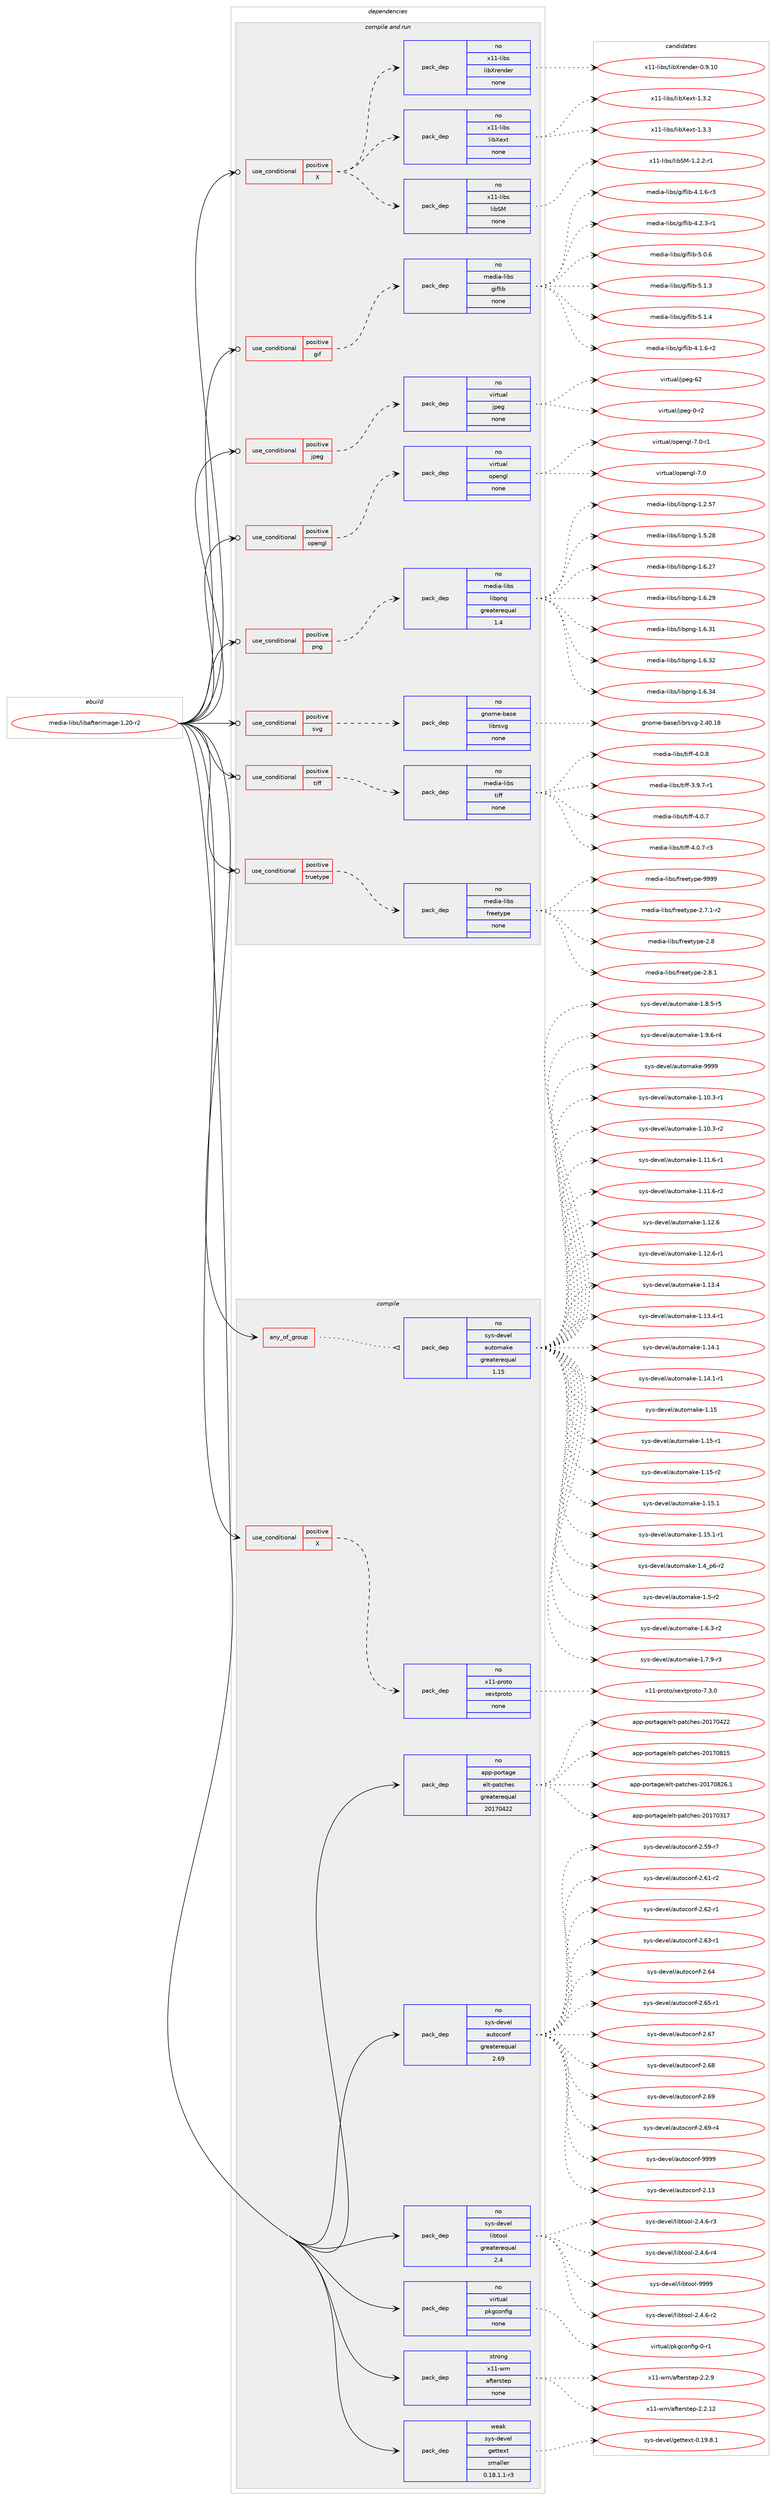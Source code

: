 digraph prolog {

# *************
# Graph options
# *************

newrank=true;
concentrate=true;
compound=true;
graph [rankdir=LR,fontname=Helvetica,fontsize=10,ranksep=1.5];#, ranksep=2.5, nodesep=0.2];
edge  [arrowhead=vee];
node  [fontname=Helvetica,fontsize=10];

# **********
# The ebuild
# **********

subgraph cluster_leftcol {
color=gray;
rank=same;
label=<<i>ebuild</i>>;
id [label="media-libs/libafterimage-1.20-r2", color=red, width=4, href="../media-libs/libafterimage-1.20-r2.svg"];
}

# ****************
# The dependencies
# ****************

subgraph cluster_midcol {
color=gray;
label=<<i>dependencies</i>>;
subgraph cluster_compile {
fillcolor="#eeeeee";
style=filled;
label=<<i>compile</i>>;
subgraph any5458 {
dependency362528 [label=<<TABLE BORDER="0" CELLBORDER="1" CELLSPACING="0" CELLPADDING="4"><TR><TD CELLPADDING="10">any_of_group</TD></TR></TABLE>>, shape=none, color=red];subgraph pack267483 {
dependency362529 [label=<<TABLE BORDER="0" CELLBORDER="1" CELLSPACING="0" CELLPADDING="4" WIDTH="220"><TR><TD ROWSPAN="6" CELLPADDING="30">pack_dep</TD></TR><TR><TD WIDTH="110">no</TD></TR><TR><TD>sys-devel</TD></TR><TR><TD>automake</TD></TR><TR><TD>greaterequal</TD></TR><TR><TD>1.15</TD></TR></TABLE>>, shape=none, color=blue];
}
dependency362528:e -> dependency362529:w [weight=20,style="dotted",arrowhead="oinv"];
}
id:e -> dependency362528:w [weight=20,style="solid",arrowhead="vee"];
subgraph cond89449 {
dependency362530 [label=<<TABLE BORDER="0" CELLBORDER="1" CELLSPACING="0" CELLPADDING="4"><TR><TD ROWSPAN="3" CELLPADDING="10">use_conditional</TD></TR><TR><TD>positive</TD></TR><TR><TD>X</TD></TR></TABLE>>, shape=none, color=red];
subgraph pack267484 {
dependency362531 [label=<<TABLE BORDER="0" CELLBORDER="1" CELLSPACING="0" CELLPADDING="4" WIDTH="220"><TR><TD ROWSPAN="6" CELLPADDING="30">pack_dep</TD></TR><TR><TD WIDTH="110">no</TD></TR><TR><TD>x11-proto</TD></TR><TR><TD>xextproto</TD></TR><TR><TD>none</TD></TR><TR><TD></TD></TR></TABLE>>, shape=none, color=blue];
}
dependency362530:e -> dependency362531:w [weight=20,style="dashed",arrowhead="vee"];
}
id:e -> dependency362530:w [weight=20,style="solid",arrowhead="vee"];
subgraph pack267485 {
dependency362532 [label=<<TABLE BORDER="0" CELLBORDER="1" CELLSPACING="0" CELLPADDING="4" WIDTH="220"><TR><TD ROWSPAN="6" CELLPADDING="30">pack_dep</TD></TR><TR><TD WIDTH="110">no</TD></TR><TR><TD>app-portage</TD></TR><TR><TD>elt-patches</TD></TR><TR><TD>greaterequal</TD></TR><TR><TD>20170422</TD></TR></TABLE>>, shape=none, color=blue];
}
id:e -> dependency362532:w [weight=20,style="solid",arrowhead="vee"];
subgraph pack267486 {
dependency362533 [label=<<TABLE BORDER="0" CELLBORDER="1" CELLSPACING="0" CELLPADDING="4" WIDTH="220"><TR><TD ROWSPAN="6" CELLPADDING="30">pack_dep</TD></TR><TR><TD WIDTH="110">no</TD></TR><TR><TD>sys-devel</TD></TR><TR><TD>autoconf</TD></TR><TR><TD>greaterequal</TD></TR><TR><TD>2.69</TD></TR></TABLE>>, shape=none, color=blue];
}
id:e -> dependency362533:w [weight=20,style="solid",arrowhead="vee"];
subgraph pack267487 {
dependency362534 [label=<<TABLE BORDER="0" CELLBORDER="1" CELLSPACING="0" CELLPADDING="4" WIDTH="220"><TR><TD ROWSPAN="6" CELLPADDING="30">pack_dep</TD></TR><TR><TD WIDTH="110">no</TD></TR><TR><TD>sys-devel</TD></TR><TR><TD>libtool</TD></TR><TR><TD>greaterequal</TD></TR><TR><TD>2.4</TD></TR></TABLE>>, shape=none, color=blue];
}
id:e -> dependency362534:w [weight=20,style="solid",arrowhead="vee"];
subgraph pack267488 {
dependency362535 [label=<<TABLE BORDER="0" CELLBORDER="1" CELLSPACING="0" CELLPADDING="4" WIDTH="220"><TR><TD ROWSPAN="6" CELLPADDING="30">pack_dep</TD></TR><TR><TD WIDTH="110">no</TD></TR><TR><TD>virtual</TD></TR><TR><TD>pkgconfig</TD></TR><TR><TD>none</TD></TR><TR><TD></TD></TR></TABLE>>, shape=none, color=blue];
}
id:e -> dependency362535:w [weight=20,style="solid",arrowhead="vee"];
subgraph pack267489 {
dependency362536 [label=<<TABLE BORDER="0" CELLBORDER="1" CELLSPACING="0" CELLPADDING="4" WIDTH="220"><TR><TD ROWSPAN="6" CELLPADDING="30">pack_dep</TD></TR><TR><TD WIDTH="110">strong</TD></TR><TR><TD>x11-wm</TD></TR><TR><TD>afterstep</TD></TR><TR><TD>none</TD></TR><TR><TD></TD></TR></TABLE>>, shape=none, color=blue];
}
id:e -> dependency362536:w [weight=20,style="solid",arrowhead="vee"];
subgraph pack267490 {
dependency362537 [label=<<TABLE BORDER="0" CELLBORDER="1" CELLSPACING="0" CELLPADDING="4" WIDTH="220"><TR><TD ROWSPAN="6" CELLPADDING="30">pack_dep</TD></TR><TR><TD WIDTH="110">weak</TD></TR><TR><TD>sys-devel</TD></TR><TR><TD>gettext</TD></TR><TR><TD>smaller</TD></TR><TR><TD>0.18.1.1-r3</TD></TR></TABLE>>, shape=none, color=blue];
}
id:e -> dependency362537:w [weight=20,style="solid",arrowhead="vee"];
}
subgraph cluster_compileandrun {
fillcolor="#eeeeee";
style=filled;
label=<<i>compile and run</i>>;
subgraph cond89450 {
dependency362538 [label=<<TABLE BORDER="0" CELLBORDER="1" CELLSPACING="0" CELLPADDING="4"><TR><TD ROWSPAN="3" CELLPADDING="10">use_conditional</TD></TR><TR><TD>positive</TD></TR><TR><TD>X</TD></TR></TABLE>>, shape=none, color=red];
subgraph pack267491 {
dependency362539 [label=<<TABLE BORDER="0" CELLBORDER="1" CELLSPACING="0" CELLPADDING="4" WIDTH="220"><TR><TD ROWSPAN="6" CELLPADDING="30">pack_dep</TD></TR><TR><TD WIDTH="110">no</TD></TR><TR><TD>x11-libs</TD></TR><TR><TD>libSM</TD></TR><TR><TD>none</TD></TR><TR><TD></TD></TR></TABLE>>, shape=none, color=blue];
}
dependency362538:e -> dependency362539:w [weight=20,style="dashed",arrowhead="vee"];
subgraph pack267492 {
dependency362540 [label=<<TABLE BORDER="0" CELLBORDER="1" CELLSPACING="0" CELLPADDING="4" WIDTH="220"><TR><TD ROWSPAN="6" CELLPADDING="30">pack_dep</TD></TR><TR><TD WIDTH="110">no</TD></TR><TR><TD>x11-libs</TD></TR><TR><TD>libXext</TD></TR><TR><TD>none</TD></TR><TR><TD></TD></TR></TABLE>>, shape=none, color=blue];
}
dependency362538:e -> dependency362540:w [weight=20,style="dashed",arrowhead="vee"];
subgraph pack267493 {
dependency362541 [label=<<TABLE BORDER="0" CELLBORDER="1" CELLSPACING="0" CELLPADDING="4" WIDTH="220"><TR><TD ROWSPAN="6" CELLPADDING="30">pack_dep</TD></TR><TR><TD WIDTH="110">no</TD></TR><TR><TD>x11-libs</TD></TR><TR><TD>libXrender</TD></TR><TR><TD>none</TD></TR><TR><TD></TD></TR></TABLE>>, shape=none, color=blue];
}
dependency362538:e -> dependency362541:w [weight=20,style="dashed",arrowhead="vee"];
}
id:e -> dependency362538:w [weight=20,style="solid",arrowhead="odotvee"];
subgraph cond89451 {
dependency362542 [label=<<TABLE BORDER="0" CELLBORDER="1" CELLSPACING="0" CELLPADDING="4"><TR><TD ROWSPAN="3" CELLPADDING="10">use_conditional</TD></TR><TR><TD>positive</TD></TR><TR><TD>gif</TD></TR></TABLE>>, shape=none, color=red];
subgraph pack267494 {
dependency362543 [label=<<TABLE BORDER="0" CELLBORDER="1" CELLSPACING="0" CELLPADDING="4" WIDTH="220"><TR><TD ROWSPAN="6" CELLPADDING="30">pack_dep</TD></TR><TR><TD WIDTH="110">no</TD></TR><TR><TD>media-libs</TD></TR><TR><TD>giflib</TD></TR><TR><TD>none</TD></TR><TR><TD></TD></TR></TABLE>>, shape=none, color=blue];
}
dependency362542:e -> dependency362543:w [weight=20,style="dashed",arrowhead="vee"];
}
id:e -> dependency362542:w [weight=20,style="solid",arrowhead="odotvee"];
subgraph cond89452 {
dependency362544 [label=<<TABLE BORDER="0" CELLBORDER="1" CELLSPACING="0" CELLPADDING="4"><TR><TD ROWSPAN="3" CELLPADDING="10">use_conditional</TD></TR><TR><TD>positive</TD></TR><TR><TD>jpeg</TD></TR></TABLE>>, shape=none, color=red];
subgraph pack267495 {
dependency362545 [label=<<TABLE BORDER="0" CELLBORDER="1" CELLSPACING="0" CELLPADDING="4" WIDTH="220"><TR><TD ROWSPAN="6" CELLPADDING="30">pack_dep</TD></TR><TR><TD WIDTH="110">no</TD></TR><TR><TD>virtual</TD></TR><TR><TD>jpeg</TD></TR><TR><TD>none</TD></TR><TR><TD></TD></TR></TABLE>>, shape=none, color=blue];
}
dependency362544:e -> dependency362545:w [weight=20,style="dashed",arrowhead="vee"];
}
id:e -> dependency362544:w [weight=20,style="solid",arrowhead="odotvee"];
subgraph cond89453 {
dependency362546 [label=<<TABLE BORDER="0" CELLBORDER="1" CELLSPACING="0" CELLPADDING="4"><TR><TD ROWSPAN="3" CELLPADDING="10">use_conditional</TD></TR><TR><TD>positive</TD></TR><TR><TD>opengl</TD></TR></TABLE>>, shape=none, color=red];
subgraph pack267496 {
dependency362547 [label=<<TABLE BORDER="0" CELLBORDER="1" CELLSPACING="0" CELLPADDING="4" WIDTH="220"><TR><TD ROWSPAN="6" CELLPADDING="30">pack_dep</TD></TR><TR><TD WIDTH="110">no</TD></TR><TR><TD>virtual</TD></TR><TR><TD>opengl</TD></TR><TR><TD>none</TD></TR><TR><TD></TD></TR></TABLE>>, shape=none, color=blue];
}
dependency362546:e -> dependency362547:w [weight=20,style="dashed",arrowhead="vee"];
}
id:e -> dependency362546:w [weight=20,style="solid",arrowhead="odotvee"];
subgraph cond89454 {
dependency362548 [label=<<TABLE BORDER="0" CELLBORDER="1" CELLSPACING="0" CELLPADDING="4"><TR><TD ROWSPAN="3" CELLPADDING="10">use_conditional</TD></TR><TR><TD>positive</TD></TR><TR><TD>png</TD></TR></TABLE>>, shape=none, color=red];
subgraph pack267497 {
dependency362549 [label=<<TABLE BORDER="0" CELLBORDER="1" CELLSPACING="0" CELLPADDING="4" WIDTH="220"><TR><TD ROWSPAN="6" CELLPADDING="30">pack_dep</TD></TR><TR><TD WIDTH="110">no</TD></TR><TR><TD>media-libs</TD></TR><TR><TD>libpng</TD></TR><TR><TD>greaterequal</TD></TR><TR><TD>1.4</TD></TR></TABLE>>, shape=none, color=blue];
}
dependency362548:e -> dependency362549:w [weight=20,style="dashed",arrowhead="vee"];
}
id:e -> dependency362548:w [weight=20,style="solid",arrowhead="odotvee"];
subgraph cond89455 {
dependency362550 [label=<<TABLE BORDER="0" CELLBORDER="1" CELLSPACING="0" CELLPADDING="4"><TR><TD ROWSPAN="3" CELLPADDING="10">use_conditional</TD></TR><TR><TD>positive</TD></TR><TR><TD>svg</TD></TR></TABLE>>, shape=none, color=red];
subgraph pack267498 {
dependency362551 [label=<<TABLE BORDER="0" CELLBORDER="1" CELLSPACING="0" CELLPADDING="4" WIDTH="220"><TR><TD ROWSPAN="6" CELLPADDING="30">pack_dep</TD></TR><TR><TD WIDTH="110">no</TD></TR><TR><TD>gnome-base</TD></TR><TR><TD>librsvg</TD></TR><TR><TD>none</TD></TR><TR><TD></TD></TR></TABLE>>, shape=none, color=blue];
}
dependency362550:e -> dependency362551:w [weight=20,style="dashed",arrowhead="vee"];
}
id:e -> dependency362550:w [weight=20,style="solid",arrowhead="odotvee"];
subgraph cond89456 {
dependency362552 [label=<<TABLE BORDER="0" CELLBORDER="1" CELLSPACING="0" CELLPADDING="4"><TR><TD ROWSPAN="3" CELLPADDING="10">use_conditional</TD></TR><TR><TD>positive</TD></TR><TR><TD>tiff</TD></TR></TABLE>>, shape=none, color=red];
subgraph pack267499 {
dependency362553 [label=<<TABLE BORDER="0" CELLBORDER="1" CELLSPACING="0" CELLPADDING="4" WIDTH="220"><TR><TD ROWSPAN="6" CELLPADDING="30">pack_dep</TD></TR><TR><TD WIDTH="110">no</TD></TR><TR><TD>media-libs</TD></TR><TR><TD>tiff</TD></TR><TR><TD>none</TD></TR><TR><TD></TD></TR></TABLE>>, shape=none, color=blue];
}
dependency362552:e -> dependency362553:w [weight=20,style="dashed",arrowhead="vee"];
}
id:e -> dependency362552:w [weight=20,style="solid",arrowhead="odotvee"];
subgraph cond89457 {
dependency362554 [label=<<TABLE BORDER="0" CELLBORDER="1" CELLSPACING="0" CELLPADDING="4"><TR><TD ROWSPAN="3" CELLPADDING="10">use_conditional</TD></TR><TR><TD>positive</TD></TR><TR><TD>truetype</TD></TR></TABLE>>, shape=none, color=red];
subgraph pack267500 {
dependency362555 [label=<<TABLE BORDER="0" CELLBORDER="1" CELLSPACING="0" CELLPADDING="4" WIDTH="220"><TR><TD ROWSPAN="6" CELLPADDING="30">pack_dep</TD></TR><TR><TD WIDTH="110">no</TD></TR><TR><TD>media-libs</TD></TR><TR><TD>freetype</TD></TR><TR><TD>none</TD></TR><TR><TD></TD></TR></TABLE>>, shape=none, color=blue];
}
dependency362554:e -> dependency362555:w [weight=20,style="dashed",arrowhead="vee"];
}
id:e -> dependency362554:w [weight=20,style="solid",arrowhead="odotvee"];
}
subgraph cluster_run {
fillcolor="#eeeeee";
style=filled;
label=<<i>run</i>>;
}
}

# **************
# The candidates
# **************

subgraph cluster_choices {
rank=same;
color=gray;
label=<<i>candidates</i>>;

subgraph choice267483 {
color=black;
nodesep=1;
choice11512111545100101118101108479711711611110997107101454946494846514511449 [label="sys-devel/automake-1.10.3-r1", color=red, width=4,href="../sys-devel/automake-1.10.3-r1.svg"];
choice11512111545100101118101108479711711611110997107101454946494846514511450 [label="sys-devel/automake-1.10.3-r2", color=red, width=4,href="../sys-devel/automake-1.10.3-r2.svg"];
choice11512111545100101118101108479711711611110997107101454946494946544511449 [label="sys-devel/automake-1.11.6-r1", color=red, width=4,href="../sys-devel/automake-1.11.6-r1.svg"];
choice11512111545100101118101108479711711611110997107101454946494946544511450 [label="sys-devel/automake-1.11.6-r2", color=red, width=4,href="../sys-devel/automake-1.11.6-r2.svg"];
choice1151211154510010111810110847971171161111099710710145494649504654 [label="sys-devel/automake-1.12.6", color=red, width=4,href="../sys-devel/automake-1.12.6.svg"];
choice11512111545100101118101108479711711611110997107101454946495046544511449 [label="sys-devel/automake-1.12.6-r1", color=red, width=4,href="../sys-devel/automake-1.12.6-r1.svg"];
choice1151211154510010111810110847971171161111099710710145494649514652 [label="sys-devel/automake-1.13.4", color=red, width=4,href="../sys-devel/automake-1.13.4.svg"];
choice11512111545100101118101108479711711611110997107101454946495146524511449 [label="sys-devel/automake-1.13.4-r1", color=red, width=4,href="../sys-devel/automake-1.13.4-r1.svg"];
choice1151211154510010111810110847971171161111099710710145494649524649 [label="sys-devel/automake-1.14.1", color=red, width=4,href="../sys-devel/automake-1.14.1.svg"];
choice11512111545100101118101108479711711611110997107101454946495246494511449 [label="sys-devel/automake-1.14.1-r1", color=red, width=4,href="../sys-devel/automake-1.14.1-r1.svg"];
choice115121115451001011181011084797117116111109971071014549464953 [label="sys-devel/automake-1.15", color=red, width=4,href="../sys-devel/automake-1.15.svg"];
choice1151211154510010111810110847971171161111099710710145494649534511449 [label="sys-devel/automake-1.15-r1", color=red, width=4,href="../sys-devel/automake-1.15-r1.svg"];
choice1151211154510010111810110847971171161111099710710145494649534511450 [label="sys-devel/automake-1.15-r2", color=red, width=4,href="../sys-devel/automake-1.15-r2.svg"];
choice1151211154510010111810110847971171161111099710710145494649534649 [label="sys-devel/automake-1.15.1", color=red, width=4,href="../sys-devel/automake-1.15.1.svg"];
choice11512111545100101118101108479711711611110997107101454946495346494511449 [label="sys-devel/automake-1.15.1-r1", color=red, width=4,href="../sys-devel/automake-1.15.1-r1.svg"];
choice115121115451001011181011084797117116111109971071014549465295112544511450 [label="sys-devel/automake-1.4_p6-r2", color=red, width=4,href="../sys-devel/automake-1.4_p6-r2.svg"];
choice11512111545100101118101108479711711611110997107101454946534511450 [label="sys-devel/automake-1.5-r2", color=red, width=4,href="../sys-devel/automake-1.5-r2.svg"];
choice115121115451001011181011084797117116111109971071014549465446514511450 [label="sys-devel/automake-1.6.3-r2", color=red, width=4,href="../sys-devel/automake-1.6.3-r2.svg"];
choice115121115451001011181011084797117116111109971071014549465546574511451 [label="sys-devel/automake-1.7.9-r3", color=red, width=4,href="../sys-devel/automake-1.7.9-r3.svg"];
choice115121115451001011181011084797117116111109971071014549465646534511453 [label="sys-devel/automake-1.8.5-r5", color=red, width=4,href="../sys-devel/automake-1.8.5-r5.svg"];
choice115121115451001011181011084797117116111109971071014549465746544511452 [label="sys-devel/automake-1.9.6-r4", color=red, width=4,href="../sys-devel/automake-1.9.6-r4.svg"];
choice115121115451001011181011084797117116111109971071014557575757 [label="sys-devel/automake-9999", color=red, width=4,href="../sys-devel/automake-9999.svg"];
dependency362529:e -> choice11512111545100101118101108479711711611110997107101454946494846514511449:w [style=dotted,weight="100"];
dependency362529:e -> choice11512111545100101118101108479711711611110997107101454946494846514511450:w [style=dotted,weight="100"];
dependency362529:e -> choice11512111545100101118101108479711711611110997107101454946494946544511449:w [style=dotted,weight="100"];
dependency362529:e -> choice11512111545100101118101108479711711611110997107101454946494946544511450:w [style=dotted,weight="100"];
dependency362529:e -> choice1151211154510010111810110847971171161111099710710145494649504654:w [style=dotted,weight="100"];
dependency362529:e -> choice11512111545100101118101108479711711611110997107101454946495046544511449:w [style=dotted,weight="100"];
dependency362529:e -> choice1151211154510010111810110847971171161111099710710145494649514652:w [style=dotted,weight="100"];
dependency362529:e -> choice11512111545100101118101108479711711611110997107101454946495146524511449:w [style=dotted,weight="100"];
dependency362529:e -> choice1151211154510010111810110847971171161111099710710145494649524649:w [style=dotted,weight="100"];
dependency362529:e -> choice11512111545100101118101108479711711611110997107101454946495246494511449:w [style=dotted,weight="100"];
dependency362529:e -> choice115121115451001011181011084797117116111109971071014549464953:w [style=dotted,weight="100"];
dependency362529:e -> choice1151211154510010111810110847971171161111099710710145494649534511449:w [style=dotted,weight="100"];
dependency362529:e -> choice1151211154510010111810110847971171161111099710710145494649534511450:w [style=dotted,weight="100"];
dependency362529:e -> choice1151211154510010111810110847971171161111099710710145494649534649:w [style=dotted,weight="100"];
dependency362529:e -> choice11512111545100101118101108479711711611110997107101454946495346494511449:w [style=dotted,weight="100"];
dependency362529:e -> choice115121115451001011181011084797117116111109971071014549465295112544511450:w [style=dotted,weight="100"];
dependency362529:e -> choice11512111545100101118101108479711711611110997107101454946534511450:w [style=dotted,weight="100"];
dependency362529:e -> choice115121115451001011181011084797117116111109971071014549465446514511450:w [style=dotted,weight="100"];
dependency362529:e -> choice115121115451001011181011084797117116111109971071014549465546574511451:w [style=dotted,weight="100"];
dependency362529:e -> choice115121115451001011181011084797117116111109971071014549465646534511453:w [style=dotted,weight="100"];
dependency362529:e -> choice115121115451001011181011084797117116111109971071014549465746544511452:w [style=dotted,weight="100"];
dependency362529:e -> choice115121115451001011181011084797117116111109971071014557575757:w [style=dotted,weight="100"];
}
subgraph choice267484 {
color=black;
nodesep=1;
choice12049494511211411111611147120101120116112114111116111455546514648 [label="x11-proto/xextproto-7.3.0", color=red, width=4,href="../x11-proto/xextproto-7.3.0.svg"];
dependency362531:e -> choice12049494511211411111611147120101120116112114111116111455546514648:w [style=dotted,weight="100"];
}
subgraph choice267485 {
color=black;
nodesep=1;
choice97112112451121111141169710310147101108116451129711699104101115455048495548514955 [label="app-portage/elt-patches-20170317", color=red, width=4,href="../app-portage/elt-patches-20170317.svg"];
choice97112112451121111141169710310147101108116451129711699104101115455048495548525050 [label="app-portage/elt-patches-20170422", color=red, width=4,href="../app-portage/elt-patches-20170422.svg"];
choice97112112451121111141169710310147101108116451129711699104101115455048495548564953 [label="app-portage/elt-patches-20170815", color=red, width=4,href="../app-portage/elt-patches-20170815.svg"];
choice971121124511211111411697103101471011081164511297116991041011154550484955485650544649 [label="app-portage/elt-patches-20170826.1", color=red, width=4,href="../app-portage/elt-patches-20170826.1.svg"];
dependency362532:e -> choice97112112451121111141169710310147101108116451129711699104101115455048495548514955:w [style=dotted,weight="100"];
dependency362532:e -> choice97112112451121111141169710310147101108116451129711699104101115455048495548525050:w [style=dotted,weight="100"];
dependency362532:e -> choice97112112451121111141169710310147101108116451129711699104101115455048495548564953:w [style=dotted,weight="100"];
dependency362532:e -> choice971121124511211111411697103101471011081164511297116991041011154550484955485650544649:w [style=dotted,weight="100"];
}
subgraph choice267486 {
color=black;
nodesep=1;
choice115121115451001011181011084797117116111991111101024550464951 [label="sys-devel/autoconf-2.13", color=red, width=4,href="../sys-devel/autoconf-2.13.svg"];
choice1151211154510010111810110847971171161119911111010245504653574511455 [label="sys-devel/autoconf-2.59-r7", color=red, width=4,href="../sys-devel/autoconf-2.59-r7.svg"];
choice1151211154510010111810110847971171161119911111010245504654494511450 [label="sys-devel/autoconf-2.61-r2", color=red, width=4,href="../sys-devel/autoconf-2.61-r2.svg"];
choice1151211154510010111810110847971171161119911111010245504654504511449 [label="sys-devel/autoconf-2.62-r1", color=red, width=4,href="../sys-devel/autoconf-2.62-r1.svg"];
choice1151211154510010111810110847971171161119911111010245504654514511449 [label="sys-devel/autoconf-2.63-r1", color=red, width=4,href="../sys-devel/autoconf-2.63-r1.svg"];
choice115121115451001011181011084797117116111991111101024550465452 [label="sys-devel/autoconf-2.64", color=red, width=4,href="../sys-devel/autoconf-2.64.svg"];
choice1151211154510010111810110847971171161119911111010245504654534511449 [label="sys-devel/autoconf-2.65-r1", color=red, width=4,href="../sys-devel/autoconf-2.65-r1.svg"];
choice115121115451001011181011084797117116111991111101024550465455 [label="sys-devel/autoconf-2.67", color=red, width=4,href="../sys-devel/autoconf-2.67.svg"];
choice115121115451001011181011084797117116111991111101024550465456 [label="sys-devel/autoconf-2.68", color=red, width=4,href="../sys-devel/autoconf-2.68.svg"];
choice115121115451001011181011084797117116111991111101024550465457 [label="sys-devel/autoconf-2.69", color=red, width=4,href="../sys-devel/autoconf-2.69.svg"];
choice1151211154510010111810110847971171161119911111010245504654574511452 [label="sys-devel/autoconf-2.69-r4", color=red, width=4,href="../sys-devel/autoconf-2.69-r4.svg"];
choice115121115451001011181011084797117116111991111101024557575757 [label="sys-devel/autoconf-9999", color=red, width=4,href="../sys-devel/autoconf-9999.svg"];
dependency362533:e -> choice115121115451001011181011084797117116111991111101024550464951:w [style=dotted,weight="100"];
dependency362533:e -> choice1151211154510010111810110847971171161119911111010245504653574511455:w [style=dotted,weight="100"];
dependency362533:e -> choice1151211154510010111810110847971171161119911111010245504654494511450:w [style=dotted,weight="100"];
dependency362533:e -> choice1151211154510010111810110847971171161119911111010245504654504511449:w [style=dotted,weight="100"];
dependency362533:e -> choice1151211154510010111810110847971171161119911111010245504654514511449:w [style=dotted,weight="100"];
dependency362533:e -> choice115121115451001011181011084797117116111991111101024550465452:w [style=dotted,weight="100"];
dependency362533:e -> choice1151211154510010111810110847971171161119911111010245504654534511449:w [style=dotted,weight="100"];
dependency362533:e -> choice115121115451001011181011084797117116111991111101024550465455:w [style=dotted,weight="100"];
dependency362533:e -> choice115121115451001011181011084797117116111991111101024550465456:w [style=dotted,weight="100"];
dependency362533:e -> choice115121115451001011181011084797117116111991111101024550465457:w [style=dotted,weight="100"];
dependency362533:e -> choice1151211154510010111810110847971171161119911111010245504654574511452:w [style=dotted,weight="100"];
dependency362533:e -> choice115121115451001011181011084797117116111991111101024557575757:w [style=dotted,weight="100"];
}
subgraph choice267487 {
color=black;
nodesep=1;
choice1151211154510010111810110847108105981161111111084550465246544511450 [label="sys-devel/libtool-2.4.6-r2", color=red, width=4,href="../sys-devel/libtool-2.4.6-r2.svg"];
choice1151211154510010111810110847108105981161111111084550465246544511451 [label="sys-devel/libtool-2.4.6-r3", color=red, width=4,href="../sys-devel/libtool-2.4.6-r3.svg"];
choice1151211154510010111810110847108105981161111111084550465246544511452 [label="sys-devel/libtool-2.4.6-r4", color=red, width=4,href="../sys-devel/libtool-2.4.6-r4.svg"];
choice1151211154510010111810110847108105981161111111084557575757 [label="sys-devel/libtool-9999", color=red, width=4,href="../sys-devel/libtool-9999.svg"];
dependency362534:e -> choice1151211154510010111810110847108105981161111111084550465246544511450:w [style=dotted,weight="100"];
dependency362534:e -> choice1151211154510010111810110847108105981161111111084550465246544511451:w [style=dotted,weight="100"];
dependency362534:e -> choice1151211154510010111810110847108105981161111111084550465246544511452:w [style=dotted,weight="100"];
dependency362534:e -> choice1151211154510010111810110847108105981161111111084557575757:w [style=dotted,weight="100"];
}
subgraph choice267488 {
color=black;
nodesep=1;
choice11810511411611797108471121071039911111010210510345484511449 [label="virtual/pkgconfig-0-r1", color=red, width=4,href="../virtual/pkgconfig-0-r1.svg"];
dependency362535:e -> choice11810511411611797108471121071039911111010210510345484511449:w [style=dotted,weight="100"];
}
subgraph choice267489 {
color=black;
nodesep=1;
choice120494945119109479710211610111411511610111245504650464950 [label="x11-wm/afterstep-2.2.12", color=red, width=4,href="../x11-wm/afterstep-2.2.12.svg"];
choice1204949451191094797102116101114115116101112455046504657 [label="x11-wm/afterstep-2.2.9", color=red, width=4,href="../x11-wm/afterstep-2.2.9.svg"];
dependency362536:e -> choice120494945119109479710211610111411511610111245504650464950:w [style=dotted,weight="100"];
dependency362536:e -> choice1204949451191094797102116101114115116101112455046504657:w [style=dotted,weight="100"];
}
subgraph choice267490 {
color=black;
nodesep=1;
choice1151211154510010111810110847103101116116101120116454846495746564649 [label="sys-devel/gettext-0.19.8.1", color=red, width=4,href="../sys-devel/gettext-0.19.8.1.svg"];
dependency362537:e -> choice1151211154510010111810110847103101116116101120116454846495746564649:w [style=dotted,weight="100"];
}
subgraph choice267491 {
color=black;
nodesep=1;
choice12049494510810598115471081059883774549465046504511449 [label="x11-libs/libSM-1.2.2-r1", color=red, width=4,href="../x11-libs/libSM-1.2.2-r1.svg"];
dependency362539:e -> choice12049494510810598115471081059883774549465046504511449:w [style=dotted,weight="100"];
}
subgraph choice267492 {
color=black;
nodesep=1;
choice12049494510810598115471081059888101120116454946514650 [label="x11-libs/libXext-1.3.2", color=red, width=4,href="../x11-libs/libXext-1.3.2.svg"];
choice12049494510810598115471081059888101120116454946514651 [label="x11-libs/libXext-1.3.3", color=red, width=4,href="../x11-libs/libXext-1.3.3.svg"];
dependency362540:e -> choice12049494510810598115471081059888101120116454946514650:w [style=dotted,weight="100"];
dependency362540:e -> choice12049494510810598115471081059888101120116454946514651:w [style=dotted,weight="100"];
}
subgraph choice267493 {
color=black;
nodesep=1;
choice1204949451081059811547108105988811410111010010111445484657464948 [label="x11-libs/libXrender-0.9.10", color=red, width=4,href="../x11-libs/libXrender-0.9.10.svg"];
dependency362541:e -> choice1204949451081059811547108105988811410111010010111445484657464948:w [style=dotted,weight="100"];
}
subgraph choice267494 {
color=black;
nodesep=1;
choice10910110010597451081059811547103105102108105984552464946544511450 [label="media-libs/giflib-4.1.6-r2", color=red, width=4,href="../media-libs/giflib-4.1.6-r2.svg"];
choice10910110010597451081059811547103105102108105984552464946544511451 [label="media-libs/giflib-4.1.6-r3", color=red, width=4,href="../media-libs/giflib-4.1.6-r3.svg"];
choice10910110010597451081059811547103105102108105984552465046514511449 [label="media-libs/giflib-4.2.3-r1", color=red, width=4,href="../media-libs/giflib-4.2.3-r1.svg"];
choice1091011001059745108105981154710310510210810598455346484654 [label="media-libs/giflib-5.0.6", color=red, width=4,href="../media-libs/giflib-5.0.6.svg"];
choice1091011001059745108105981154710310510210810598455346494651 [label="media-libs/giflib-5.1.3", color=red, width=4,href="../media-libs/giflib-5.1.3.svg"];
choice1091011001059745108105981154710310510210810598455346494652 [label="media-libs/giflib-5.1.4", color=red, width=4,href="../media-libs/giflib-5.1.4.svg"];
dependency362543:e -> choice10910110010597451081059811547103105102108105984552464946544511450:w [style=dotted,weight="100"];
dependency362543:e -> choice10910110010597451081059811547103105102108105984552464946544511451:w [style=dotted,weight="100"];
dependency362543:e -> choice10910110010597451081059811547103105102108105984552465046514511449:w [style=dotted,weight="100"];
dependency362543:e -> choice1091011001059745108105981154710310510210810598455346484654:w [style=dotted,weight="100"];
dependency362543:e -> choice1091011001059745108105981154710310510210810598455346494651:w [style=dotted,weight="100"];
dependency362543:e -> choice1091011001059745108105981154710310510210810598455346494652:w [style=dotted,weight="100"];
}
subgraph choice267495 {
color=black;
nodesep=1;
choice118105114116117971084710611210110345484511450 [label="virtual/jpeg-0-r2", color=red, width=4,href="../virtual/jpeg-0-r2.svg"];
choice1181051141161179710847106112101103455450 [label="virtual/jpeg-62", color=red, width=4,href="../virtual/jpeg-62.svg"];
dependency362545:e -> choice118105114116117971084710611210110345484511450:w [style=dotted,weight="100"];
dependency362545:e -> choice1181051141161179710847106112101103455450:w [style=dotted,weight="100"];
}
subgraph choice267496 {
color=black;
nodesep=1;
choice118105114116117971084711111210111010310845554648 [label="virtual/opengl-7.0", color=red, width=4,href="../virtual/opengl-7.0.svg"];
choice1181051141161179710847111112101110103108455546484511449 [label="virtual/opengl-7.0-r1", color=red, width=4,href="../virtual/opengl-7.0-r1.svg"];
dependency362547:e -> choice118105114116117971084711111210111010310845554648:w [style=dotted,weight="100"];
dependency362547:e -> choice1181051141161179710847111112101110103108455546484511449:w [style=dotted,weight="100"];
}
subgraph choice267497 {
color=black;
nodesep=1;
choice109101100105974510810598115471081059811211010345494650465355 [label="media-libs/libpng-1.2.57", color=red, width=4,href="../media-libs/libpng-1.2.57.svg"];
choice109101100105974510810598115471081059811211010345494653465056 [label="media-libs/libpng-1.5.28", color=red, width=4,href="../media-libs/libpng-1.5.28.svg"];
choice109101100105974510810598115471081059811211010345494654465055 [label="media-libs/libpng-1.6.27", color=red, width=4,href="../media-libs/libpng-1.6.27.svg"];
choice109101100105974510810598115471081059811211010345494654465057 [label="media-libs/libpng-1.6.29", color=red, width=4,href="../media-libs/libpng-1.6.29.svg"];
choice109101100105974510810598115471081059811211010345494654465149 [label="media-libs/libpng-1.6.31", color=red, width=4,href="../media-libs/libpng-1.6.31.svg"];
choice109101100105974510810598115471081059811211010345494654465150 [label="media-libs/libpng-1.6.32", color=red, width=4,href="../media-libs/libpng-1.6.32.svg"];
choice109101100105974510810598115471081059811211010345494654465152 [label="media-libs/libpng-1.6.34", color=red, width=4,href="../media-libs/libpng-1.6.34.svg"];
dependency362549:e -> choice109101100105974510810598115471081059811211010345494650465355:w [style=dotted,weight="100"];
dependency362549:e -> choice109101100105974510810598115471081059811211010345494653465056:w [style=dotted,weight="100"];
dependency362549:e -> choice109101100105974510810598115471081059811211010345494654465055:w [style=dotted,weight="100"];
dependency362549:e -> choice109101100105974510810598115471081059811211010345494654465057:w [style=dotted,weight="100"];
dependency362549:e -> choice109101100105974510810598115471081059811211010345494654465149:w [style=dotted,weight="100"];
dependency362549:e -> choice109101100105974510810598115471081059811211010345494654465150:w [style=dotted,weight="100"];
dependency362549:e -> choice109101100105974510810598115471081059811211010345494654465152:w [style=dotted,weight="100"];
}
subgraph choice267498 {
color=black;
nodesep=1;
choice10311011110910145989711510147108105981141151181034550465248464956 [label="gnome-base/librsvg-2.40.18", color=red, width=4,href="../gnome-base/librsvg-2.40.18.svg"];
dependency362551:e -> choice10311011110910145989711510147108105981141151181034550465248464956:w [style=dotted,weight="100"];
}
subgraph choice267499 {
color=black;
nodesep=1;
choice109101100105974510810598115471161051021024551465746554511449 [label="media-libs/tiff-3.9.7-r1", color=red, width=4,href="../media-libs/tiff-3.9.7-r1.svg"];
choice10910110010597451081059811547116105102102455246484655 [label="media-libs/tiff-4.0.7", color=red, width=4,href="../media-libs/tiff-4.0.7.svg"];
choice109101100105974510810598115471161051021024552464846554511451 [label="media-libs/tiff-4.0.7-r3", color=red, width=4,href="../media-libs/tiff-4.0.7-r3.svg"];
choice10910110010597451081059811547116105102102455246484656 [label="media-libs/tiff-4.0.8", color=red, width=4,href="../media-libs/tiff-4.0.8.svg"];
dependency362553:e -> choice109101100105974510810598115471161051021024551465746554511449:w [style=dotted,weight="100"];
dependency362553:e -> choice10910110010597451081059811547116105102102455246484655:w [style=dotted,weight="100"];
dependency362553:e -> choice109101100105974510810598115471161051021024552464846554511451:w [style=dotted,weight="100"];
dependency362553:e -> choice10910110010597451081059811547116105102102455246484656:w [style=dotted,weight="100"];
}
subgraph choice267500 {
color=black;
nodesep=1;
choice109101100105974510810598115471021141011011161211121014550465546494511450 [label="media-libs/freetype-2.7.1-r2", color=red, width=4,href="../media-libs/freetype-2.7.1-r2.svg"];
choice1091011001059745108105981154710211410110111612111210145504656 [label="media-libs/freetype-2.8", color=red, width=4,href="../media-libs/freetype-2.8.svg"];
choice10910110010597451081059811547102114101101116121112101455046564649 [label="media-libs/freetype-2.8.1", color=red, width=4,href="../media-libs/freetype-2.8.1.svg"];
choice109101100105974510810598115471021141011011161211121014557575757 [label="media-libs/freetype-9999", color=red, width=4,href="../media-libs/freetype-9999.svg"];
dependency362555:e -> choice109101100105974510810598115471021141011011161211121014550465546494511450:w [style=dotted,weight="100"];
dependency362555:e -> choice1091011001059745108105981154710211410110111612111210145504656:w [style=dotted,weight="100"];
dependency362555:e -> choice10910110010597451081059811547102114101101116121112101455046564649:w [style=dotted,weight="100"];
dependency362555:e -> choice109101100105974510810598115471021141011011161211121014557575757:w [style=dotted,weight="100"];
}
}

}
